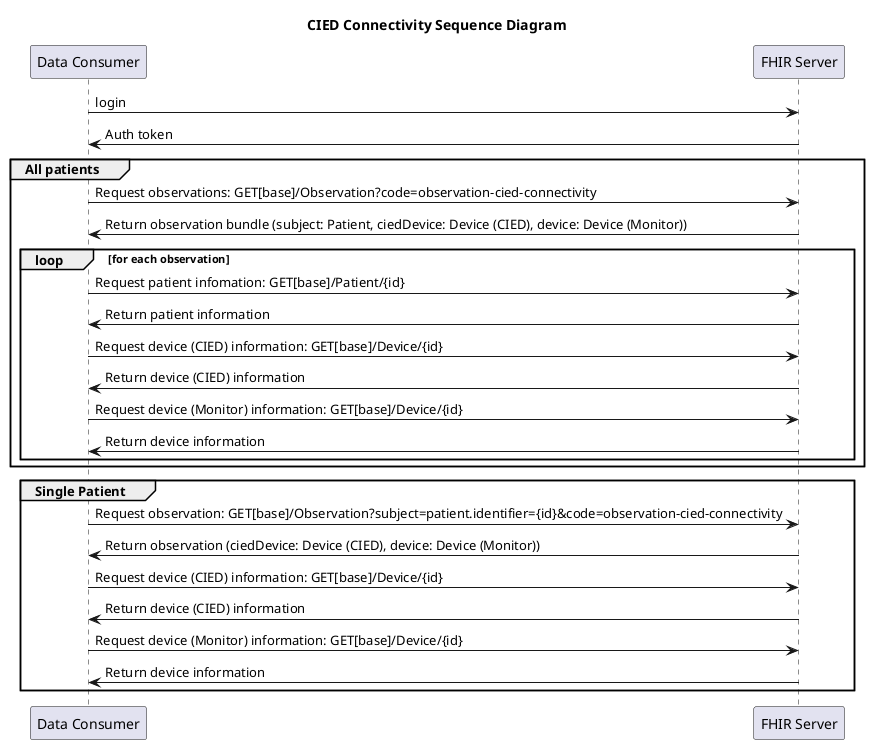 @startuml
title CIED Connectivity Sequence Diagram

participant "Data Consumer" as con
participant "FHIR Server" as FHIR

con -> FHIR : login
FHIR -> con : Auth token

group All patients
    con -> FHIR : Request observations: GET[base]/Observation?code=observation-cied-connectivity
    FHIR -> con : Return observation bundle (subject: Patient, ciedDevice: Device (CIED), device: Device (Monitor))

    loop for each observation
        con -> FHIR : Request patient infomation: GET[base]/Patient/{id}
        FHIR -> con : Return patient information
        con -> FHIR : Request device (CIED) information: GET[base]/Device/{id}
        FHIR -> con : Return device (CIED) information
        con -> FHIR : Request device (Monitor) information: GET[base]/Device/{id}
        FHIR -> con : Return device information    
    end
end

group Single Patient
    con -> FHIR : Request observation: GET[base]/Observation?subject=patient.identifier={id}&code=observation-cied-connectivity
    FHIR -> con : Return observation (ciedDevice: Device (CIED), device: Device (Monitor))
    con -> FHIR : Request device (CIED) information: GET[base]/Device/{id}
    FHIR -> con : Return device (CIED) information
    con -> FHIR : Request device (Monitor) information: GET[base]/Device/{id}
    FHIR -> con : Return device information    
    end

@enduml

